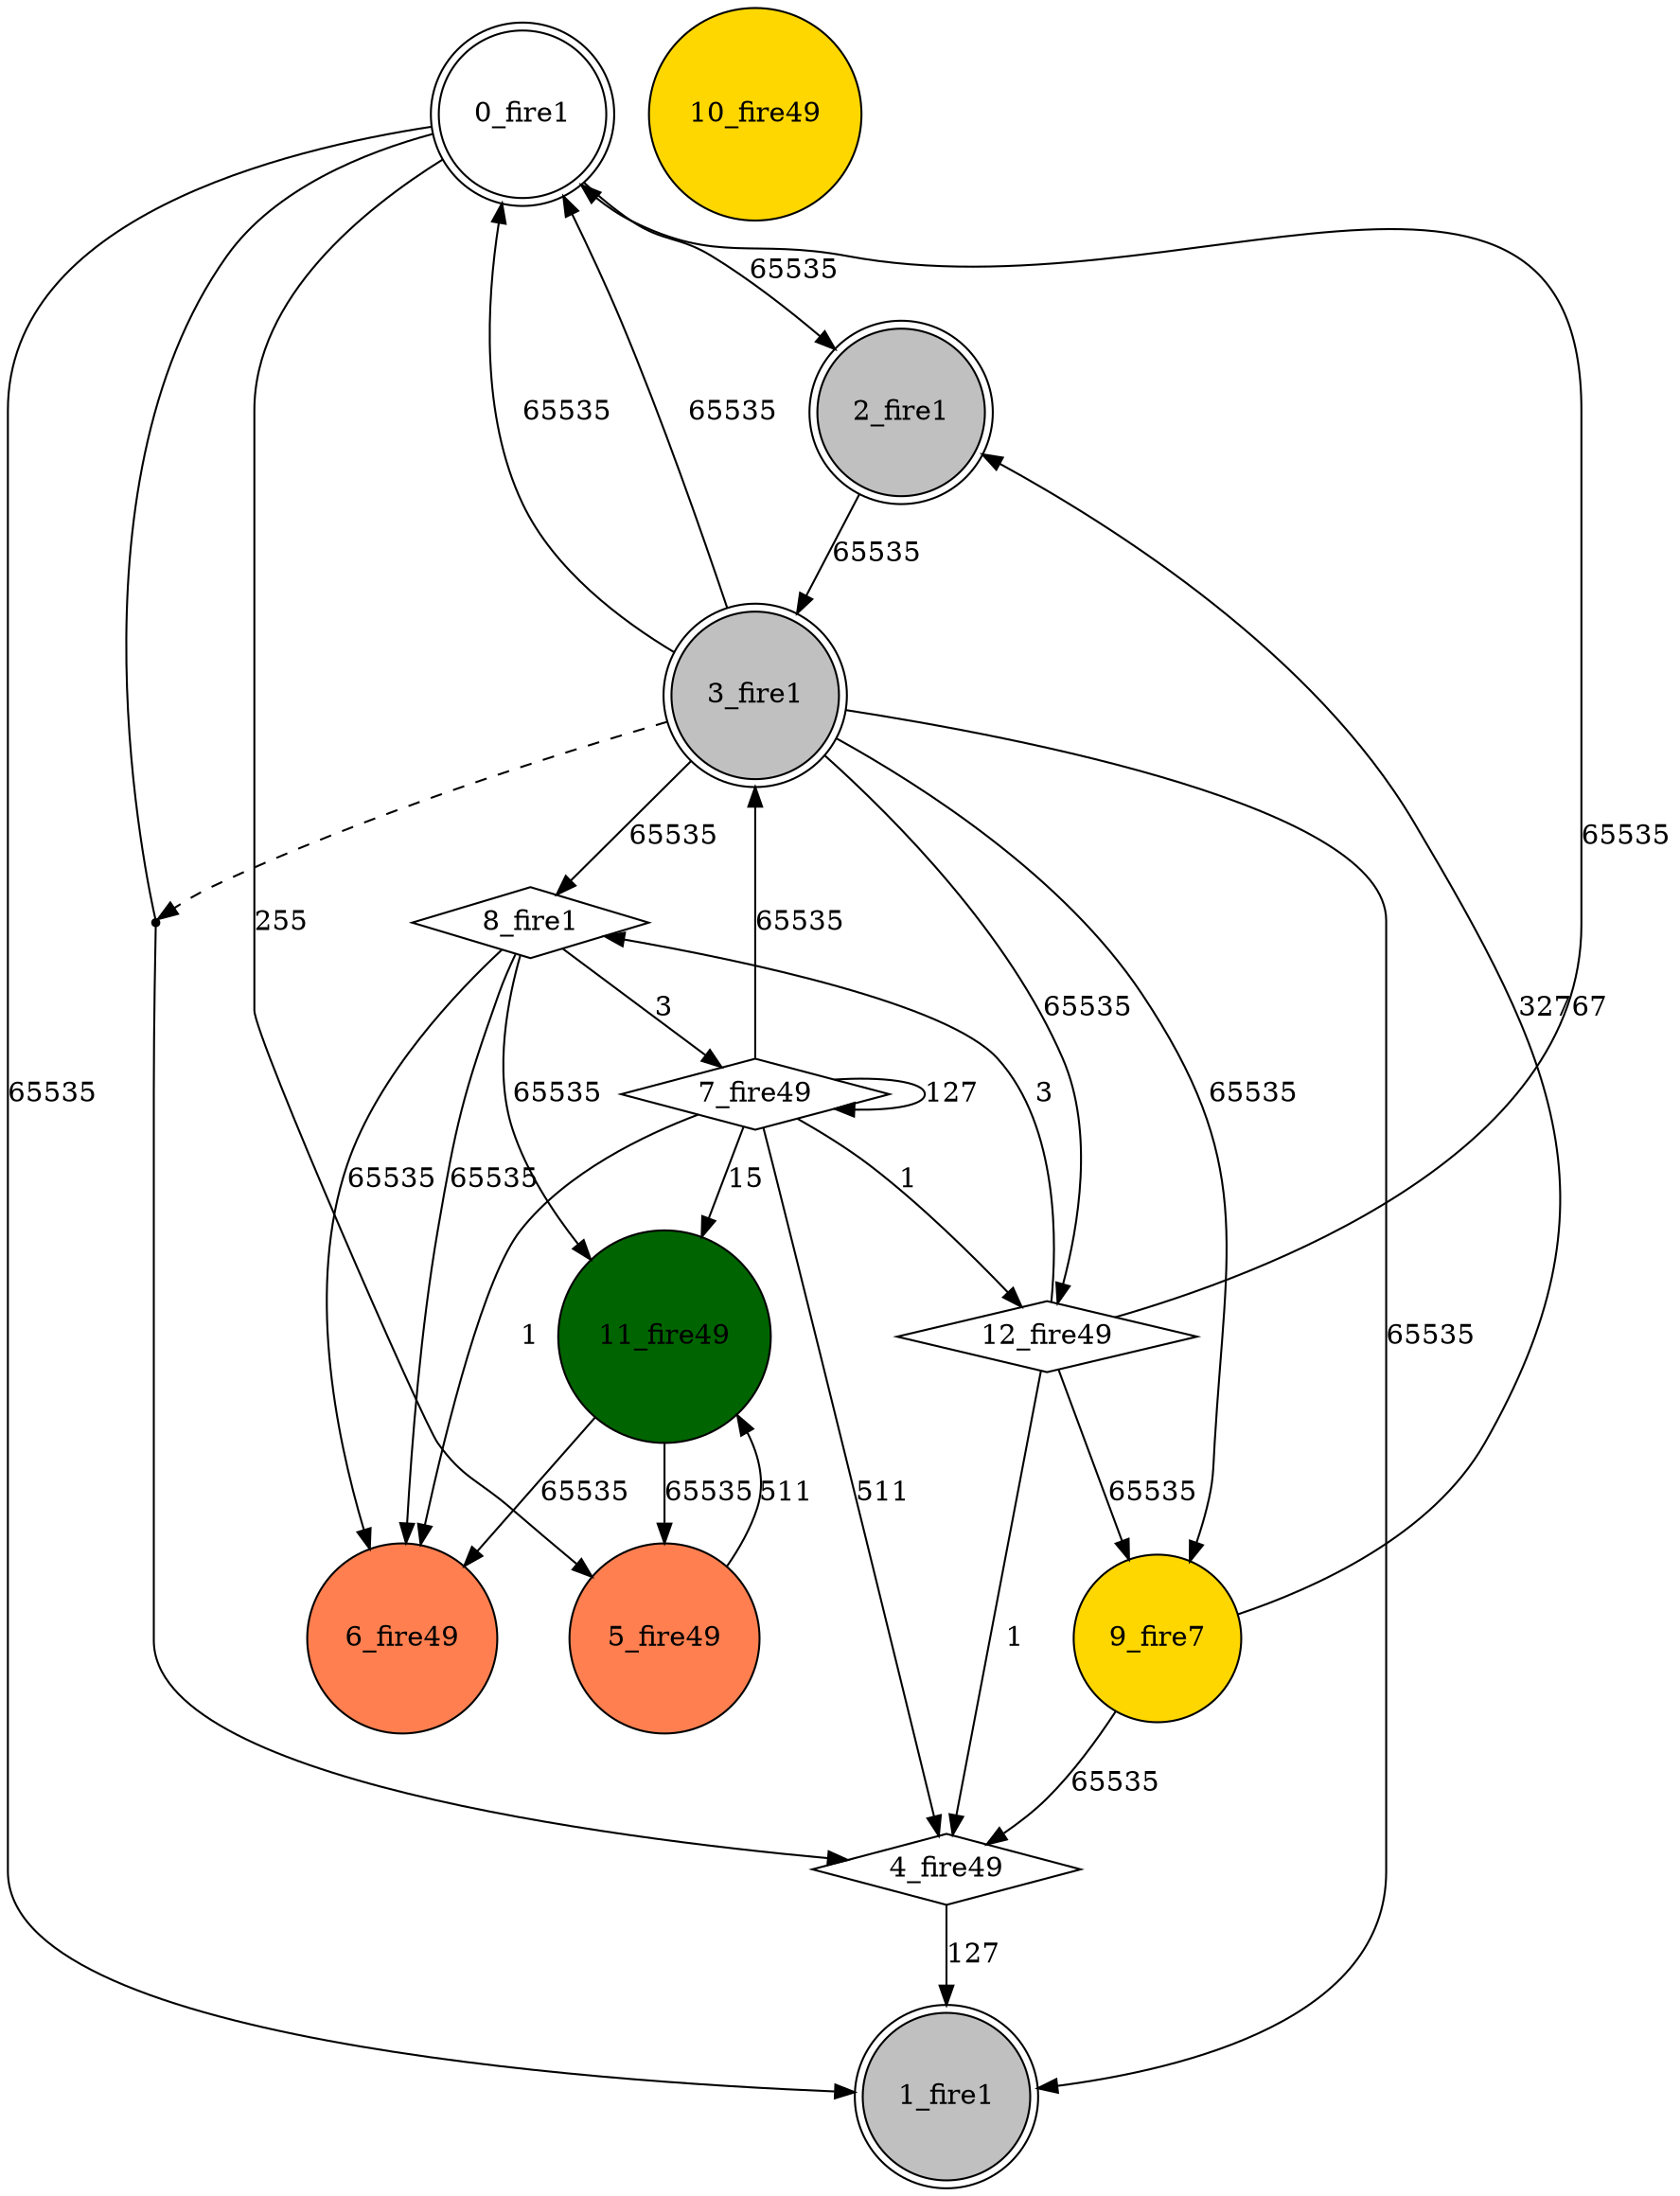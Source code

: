 digraph G {
 node[shape = circle]
0 [label="0_fire1",shape=doublecircle]
1 [label="1_fire1",shape=doublecircle, style=filled, fillcolor=gray]
2 [label="2_fire1",shape=doublecircle, style=filled, fillcolor=gray]
3 [label="3_fire1",shape=doublecircle, style=filled, fillcolor=gray]
4 [label="4_fire49",shape=diamond]
5 [label="5_fire49",style=filled, fillcolor=coral]
6 [label="6_fire49",style=filled, fillcolor=coral]
7 [label="7_fire49",shape=diamond]
8 [label="8_fire1",shape=diamond]
9 [label="9_fire7",style=filled, fillcolor=gold]
10 [label="10_fire49",style=filled, fillcolor=gold]
11 [label="11_fire49",style=filled, fillcolor=darkgreen]
12 [label="12_fire49",shape=diamond]
3 -> 0 [label="65535"]
2 -> 3 [label="65535"]
3 -> 9 [label="65535"]
12 -> 9 [label="65535"]
8 -> 7 [label="3"]
7 -> 6 [label="1"]
3 -> 12 [label="65535"]
0 -> 2 [label="65535"]
7 -> 4 [label="511"]
12 -> 4 [label="1"]
8 -> 6 [label="65535"]
7 -> 3 [label="65535"]
7 -> 11 [label="15"]
4 -> 1 [label="127"]
3 -> 1 [label="65535"]
8 -> 6 [label="65535"]
11 -> 5 [label="65535"]
0 -> 5 [label="255"]
8 -> 11 [label="65535"]
12 -> 0 [label="65535"]
12 -> 8 [label="3"]
7 -> 7 [label="127"]
0 -> 1 [label="65535"]
9 -> 2 [label="32767"]
17 [shape=point, label=""]
3 -> 17 [style=dashed] 
0 -> 17 [dir=none]
17 -> 4 
11 -> 6 [label="65535"]
5 -> 11 [label="511"]
9 -> 4 [label="65535"]
7 -> 12 [label="1"]
3 -> 0 [label="65535"]
3 -> 8 [label="65535"]
}
